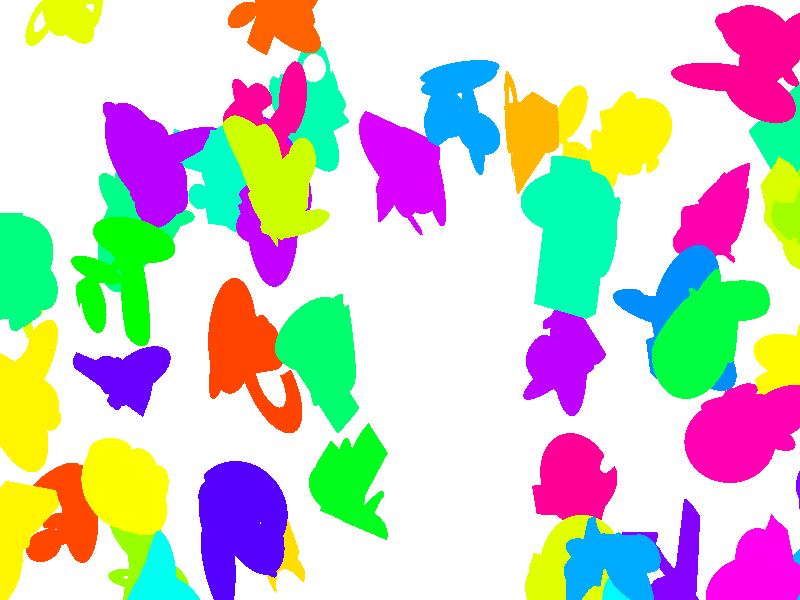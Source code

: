 #version 3.7;

#include "colors.inc"
#include "rand.inc"
#include "textures.inc"

global_settings {
  assumed_gamma 1.0
}

camera {
  right x*16.0/9.0
  location <0, 0, -10>
  look_at <0, 0, 0>
  angle 50
}

light_source { <5, 20, -10>, color rgb 1 }

// Background
plane {
  -z, -10
  texture {
    pigment {
      color rgb 1
    }
    finish {
      ambient 1
    }
  }
}

// Create a single shape for adding to the resulting object of RandomCSG.
#macro ShapeForAdding()
  object {
    #switch (RRand(0, 1, RdmA))
      #range (0.0, 0.5)
        sphere { <0, 0, 0>, 1 }
      #break
      #range (0.5, 0.7)
        cylinder { <0, -1, 0>, <0, 1, 0>, 0.5}
      #break
      #range (0.7, 0.9)
        torus { 0.75, 0.25 }
      #break
      #range (0.9, 1.0)
        box { <-1, -1, -1>, <1, 1, 1> }
      #break
    #end
    scale <pow(2, RRand(-2, 1, RdmA)), pow(2, RRand(-2, 1, RdmA)), pow(2, RRand(-2, 1, RdmA))>
    rotate VRand_In_Box(<0, 0, 0>, <360, 360, 360>, RdmA)
    translate VRand_In_Box(<-1, -1, -1>, <1, 1, 1>, RdmA)
  }
#end

// Create a single shape for subtracting from the resulting object of
// RandomCSG.
#macro ShapeForSubtracting()
  object {
    #switch (RRand(0, 1, RdmA))
      #range (0.0, 0.25)
        plane { y, RRand(-1.0, -0.5, RdmA) }
      #break
      #range (0.25, 1.0)
        sphere { <0, RRand(-1.5, -1.0, RdmA), 0>, RRand(0.25, 0.75, RdmA) }
      #break
    #end
    rotate VRand_In_Box(<0, 0, 0>, <360, 360, 360>, RdmA)
  }
#end

// Create a material for RandomCSG.
#macro RandomMaterial()
  material {
    texture {
      pigment {
        #switch (RRand(0, 1. RdmA))
          #range (0.0, 0.1)
            color rgbf <1, 1, 1, RRand(0.7, 0.9, RdmA)>
          #break
          #range (0.1, 1.0)
            color CHSL2RGB(<RRand(0, 360, RdmA), 1, 0.5, RRand(0.6, 0.8, RdmA)>)
          #break
        #end
      }
      finish {
        Glass_Finish
      }
    }
    interior {
      Glass_Interior
    }
  }
#end

// Create a single object from random CSG, *roughly* within the box from
// <-1, -1, -1> to <1, 1, 1>.
#macro RandomCSG()
  object {
    difference {
      merge {
        #for (sub_object_number, 1, 8)
          ShapeForAdding()
        #end
      }
      #for (sub_object_number, 1, 3)
        ShapeForSubtracting()
      #end
    }
    RandomMaterial()
  }
#end

#for (object_number, 1, 60)
  object {
    RandomCSG()
    scale 0.3
    translate VRand_In_Box(<-6, -3, -1>, <6, 3, 1>, RdmA)
  }
#end
